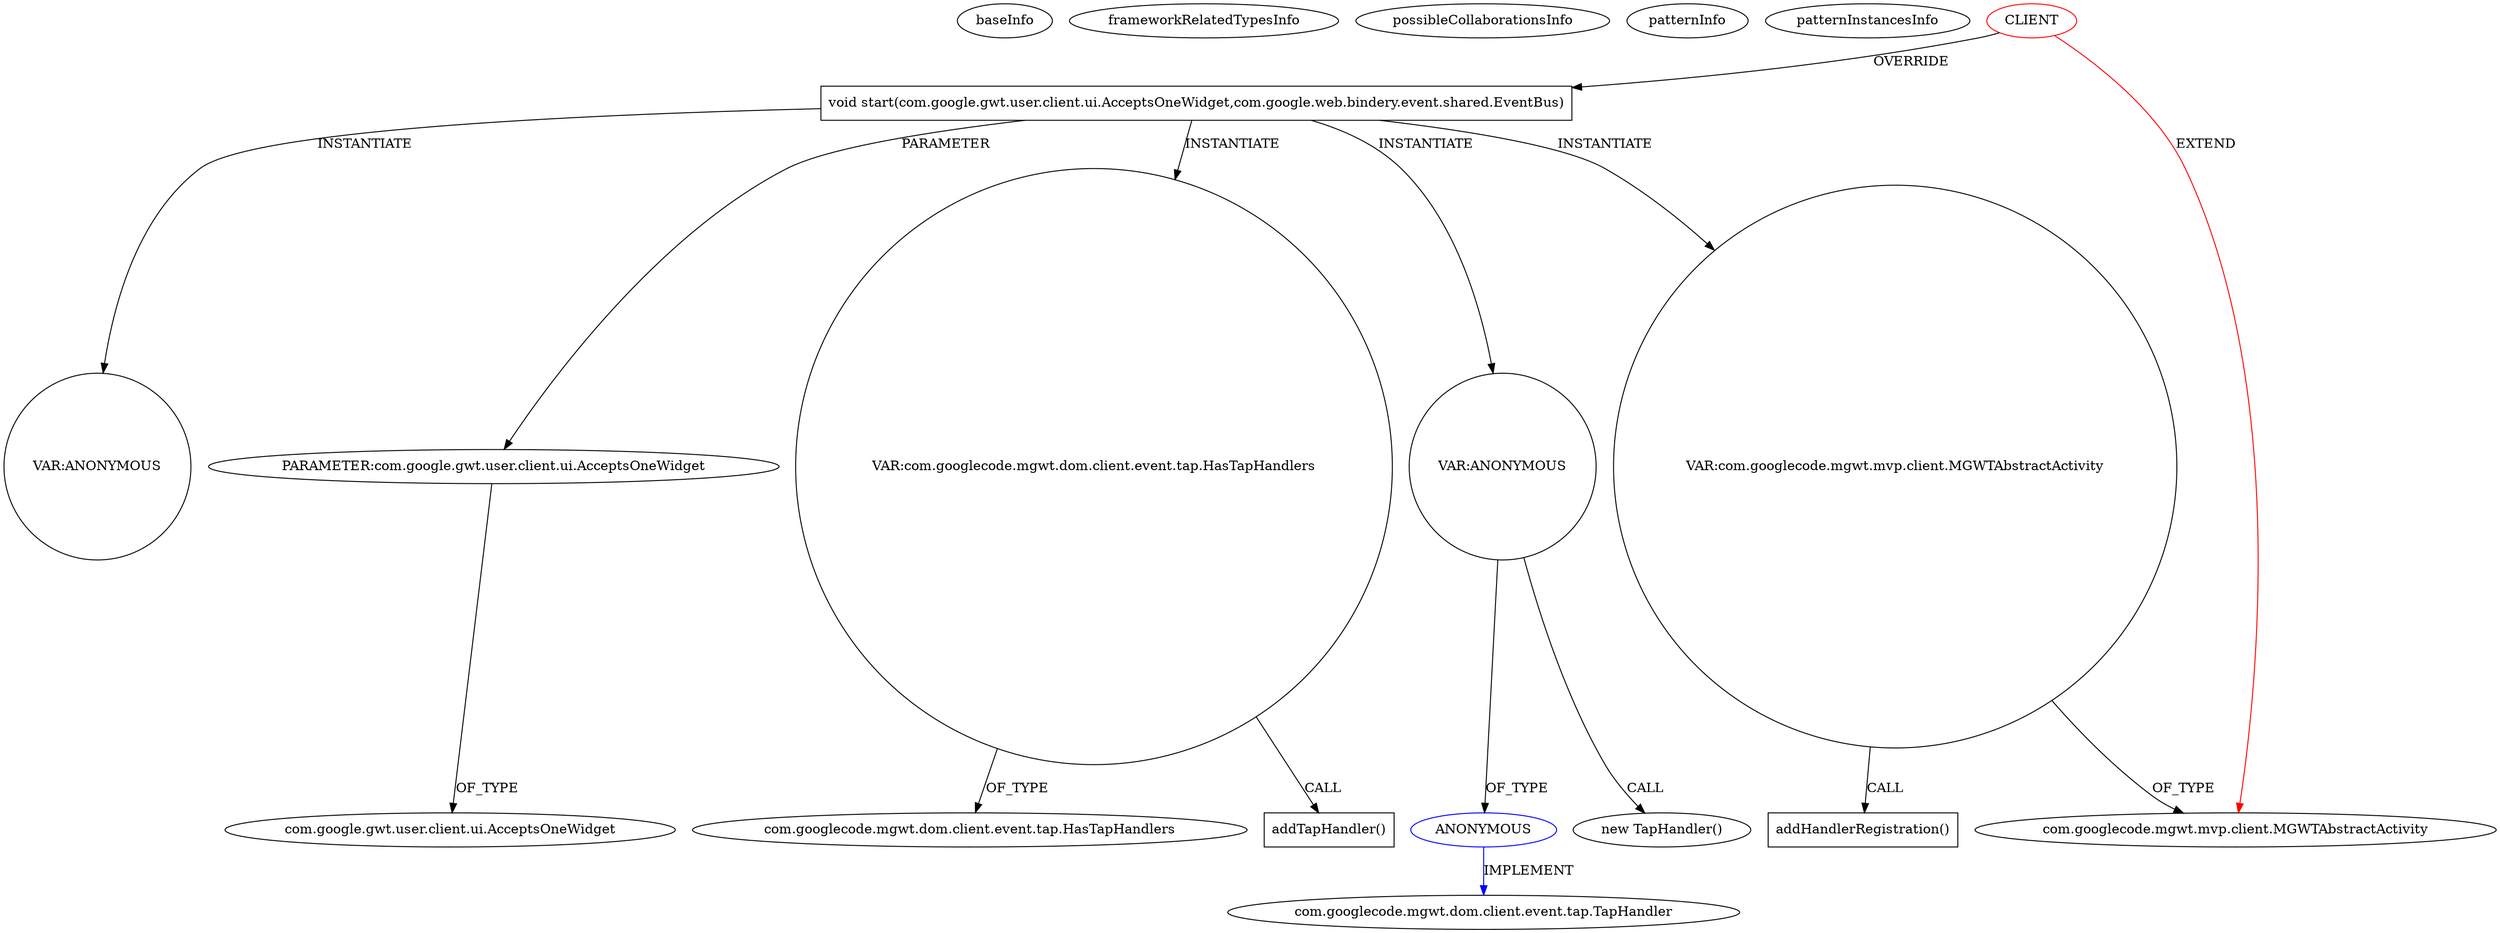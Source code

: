 digraph {
baseInfo[graphId=1323,category="pattern",isAnonymous=false,possibleRelation=true]
frameworkRelatedTypesInfo[0="com.googlecode.mgwt.mvp.client.MGWTAbstractActivity"]
possibleCollaborationsInfo[0="1323~INSTANTIATION-OVERRIDING_METHOD_DECLARATION-~com.googlecode.mgwt.mvp.client.MGWTAbstractActivity ~com.googlecode.mgwt.dom.client.event.tap.TapHandler ~false~true"]
patternInfo[frequency=3.0,patternRootClient=0]
patternInstancesInfo[0="rjdkolb-jozijug_phonegapdemo~/rjdkolb-jozijug_phonegapdemo/jozijug_phonegapdemo-master/src/main/java/org/openrap/jozijug/mgwtphonegap/client/DetailActivity.java~DetailActivity~4360",1="rjdkolb-jozijug_phonegapdemo~/rjdkolb-jozijug_phonegapdemo/jozijug_phonegapdemo-master/src/main/java/org/openrap/jozijug/mgwtphonegap/client/activities/UIActivity.java~UIActivity~4371",2="rjdkolb-jozijug_phonegapdemo~/rjdkolb-jozijug_phonegapdemo/jozijug_phonegapdemo-master/src/main/java/org/openrap/jozijug/mgwtphonegap/client/activities/testphonegap/TestPhoneGapActivity.java~TestPhoneGapActivity~4406"]
5[label="void start(com.google.gwt.user.client.ui.AcceptsOneWidget,com.google.web.bindery.event.shared.EventBus)",vertexType="OVERRIDING_METHOD_DECLARATION",isFrameworkType=false,shape=box]
0[label="CLIENT",vertexType="ROOT_CLIENT_CLASS_DECLARATION",isFrameworkType=false,color=red]
1[label="com.googlecode.mgwt.mvp.client.MGWTAbstractActivity",vertexType="FRAMEWORK_CLASS_TYPE",isFrameworkType=false]
15[label="VAR:ANONYMOUS",vertexType="VARIABLE_EXPRESION",isFrameworkType=false,shape=circle]
16[label="ANONYMOUS",vertexType="REFERENCE_ANONYMOUS_DECLARATION",isFrameworkType=false,color=blue]
17[label="com.googlecode.mgwt.dom.client.event.tap.TapHandler",vertexType="FRAMEWORK_INTERFACE_TYPE",isFrameworkType=false]
27[label="VAR:ANONYMOUS",vertexType="VARIABLE_EXPRESION",isFrameworkType=false,shape=circle]
6[label="PARAMETER:com.google.gwt.user.client.ui.AcceptsOneWidget",vertexType="PARAMETER_DECLARATION",isFrameworkType=false]
23[label="VAR:com.googlecode.mgwt.dom.client.event.tap.HasTapHandlers",vertexType="VARIABLE_EXPRESION",isFrameworkType=false,shape=circle]
13[label="com.googlecode.mgwt.dom.client.event.tap.HasTapHandlers",vertexType="FRAMEWORK_INTERFACE_TYPE",isFrameworkType=false]
14[label="new TapHandler()",vertexType="CONSTRUCTOR_CALL",isFrameworkType=false]
7[label="com.google.gwt.user.client.ui.AcceptsOneWidget",vertexType="FRAMEWORK_INTERFACE_TYPE",isFrameworkType=false]
24[label="addTapHandler()",vertexType="INSIDE_CALL",isFrameworkType=false,shape=box]
8[label="VAR:com.googlecode.mgwt.mvp.client.MGWTAbstractActivity",vertexType="VARIABLE_EXPRESION",isFrameworkType=false,shape=circle]
9[label="addHandlerRegistration()",vertexType="INSIDE_CALL",isFrameworkType=false,shape=box]
15->16[label="OF_TYPE"]
5->6[label="PARAMETER"]
0->5[label="OVERRIDE"]
16->17[label="IMPLEMENT",color=blue]
5->27[label="INSTANTIATE"]
5->15[label="INSTANTIATE"]
8->1[label="OF_TYPE"]
15->14[label="CALL"]
6->7[label="OF_TYPE"]
23->24[label="CALL"]
8->9[label="CALL"]
5->8[label="INSTANTIATE"]
23->13[label="OF_TYPE"]
5->23[label="INSTANTIATE"]
0->1[label="EXTEND",color=red]
}
